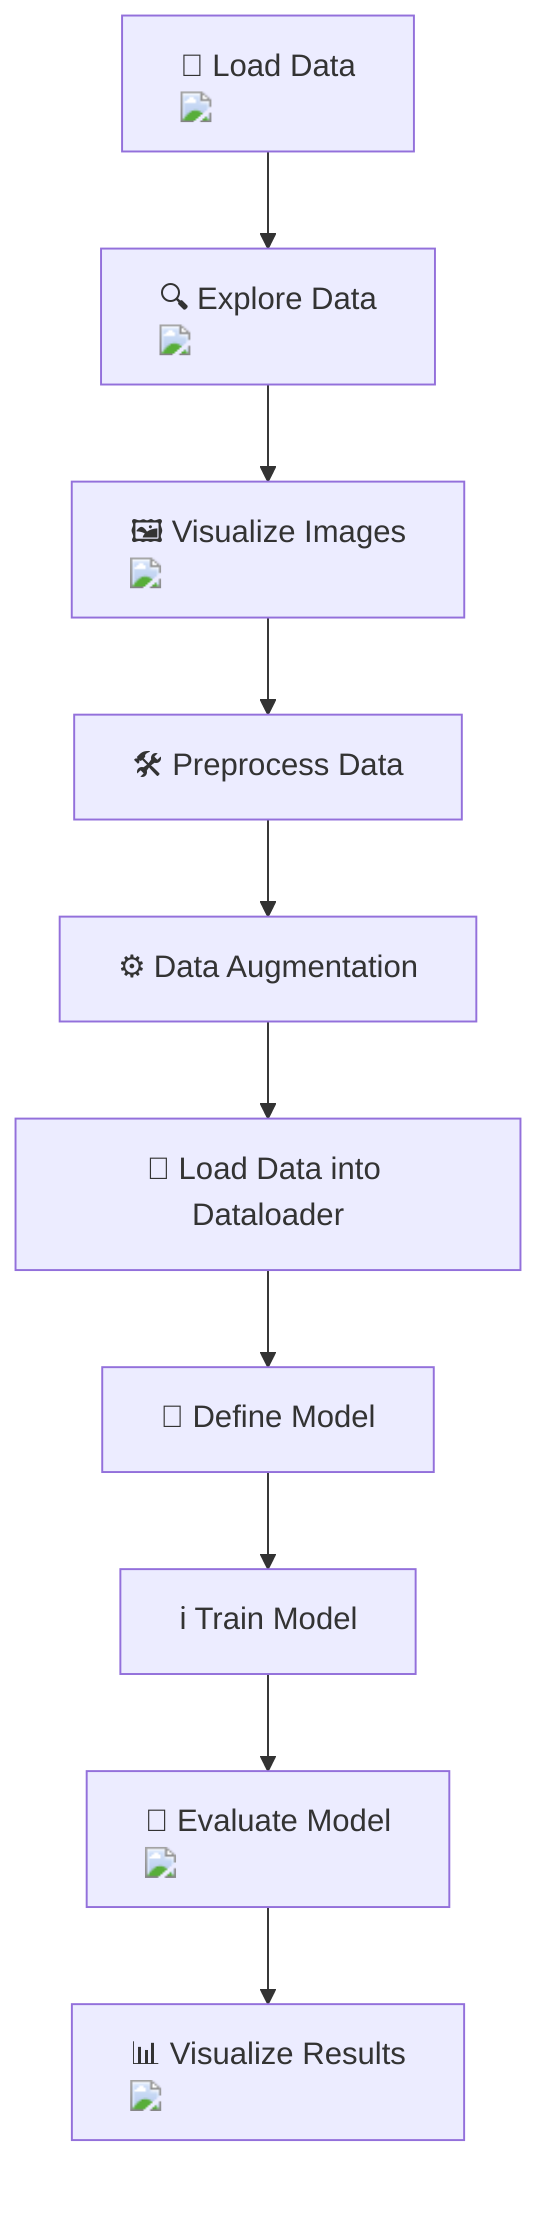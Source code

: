 flowchart TD
    A["📂 Load Data <img src='icons/file.svg'/>"] --> B["🔍 Explore Data <img src='icons/table.svg'/>"]
    B --> C["🖼️ Visualize Images <img src='dummy_plots/scatter_plot_template.svg'/>"]
    C --> D["🛠️ Preprocess Data"]
    D --> E["⚙️ Data Augmentation"]
    E --> F["🚚 Load Data into Dataloader"]
    F --> G["🧠 Define Model"]
    G --> H["ℹ️ Train Model"]
    H --> I["📝 Evaluate Model <img src='icons/brain.svg'/>"]
    I --> J["📊 Visualize Results <img src='dummy_plots/barplot_template.svg'/>"]